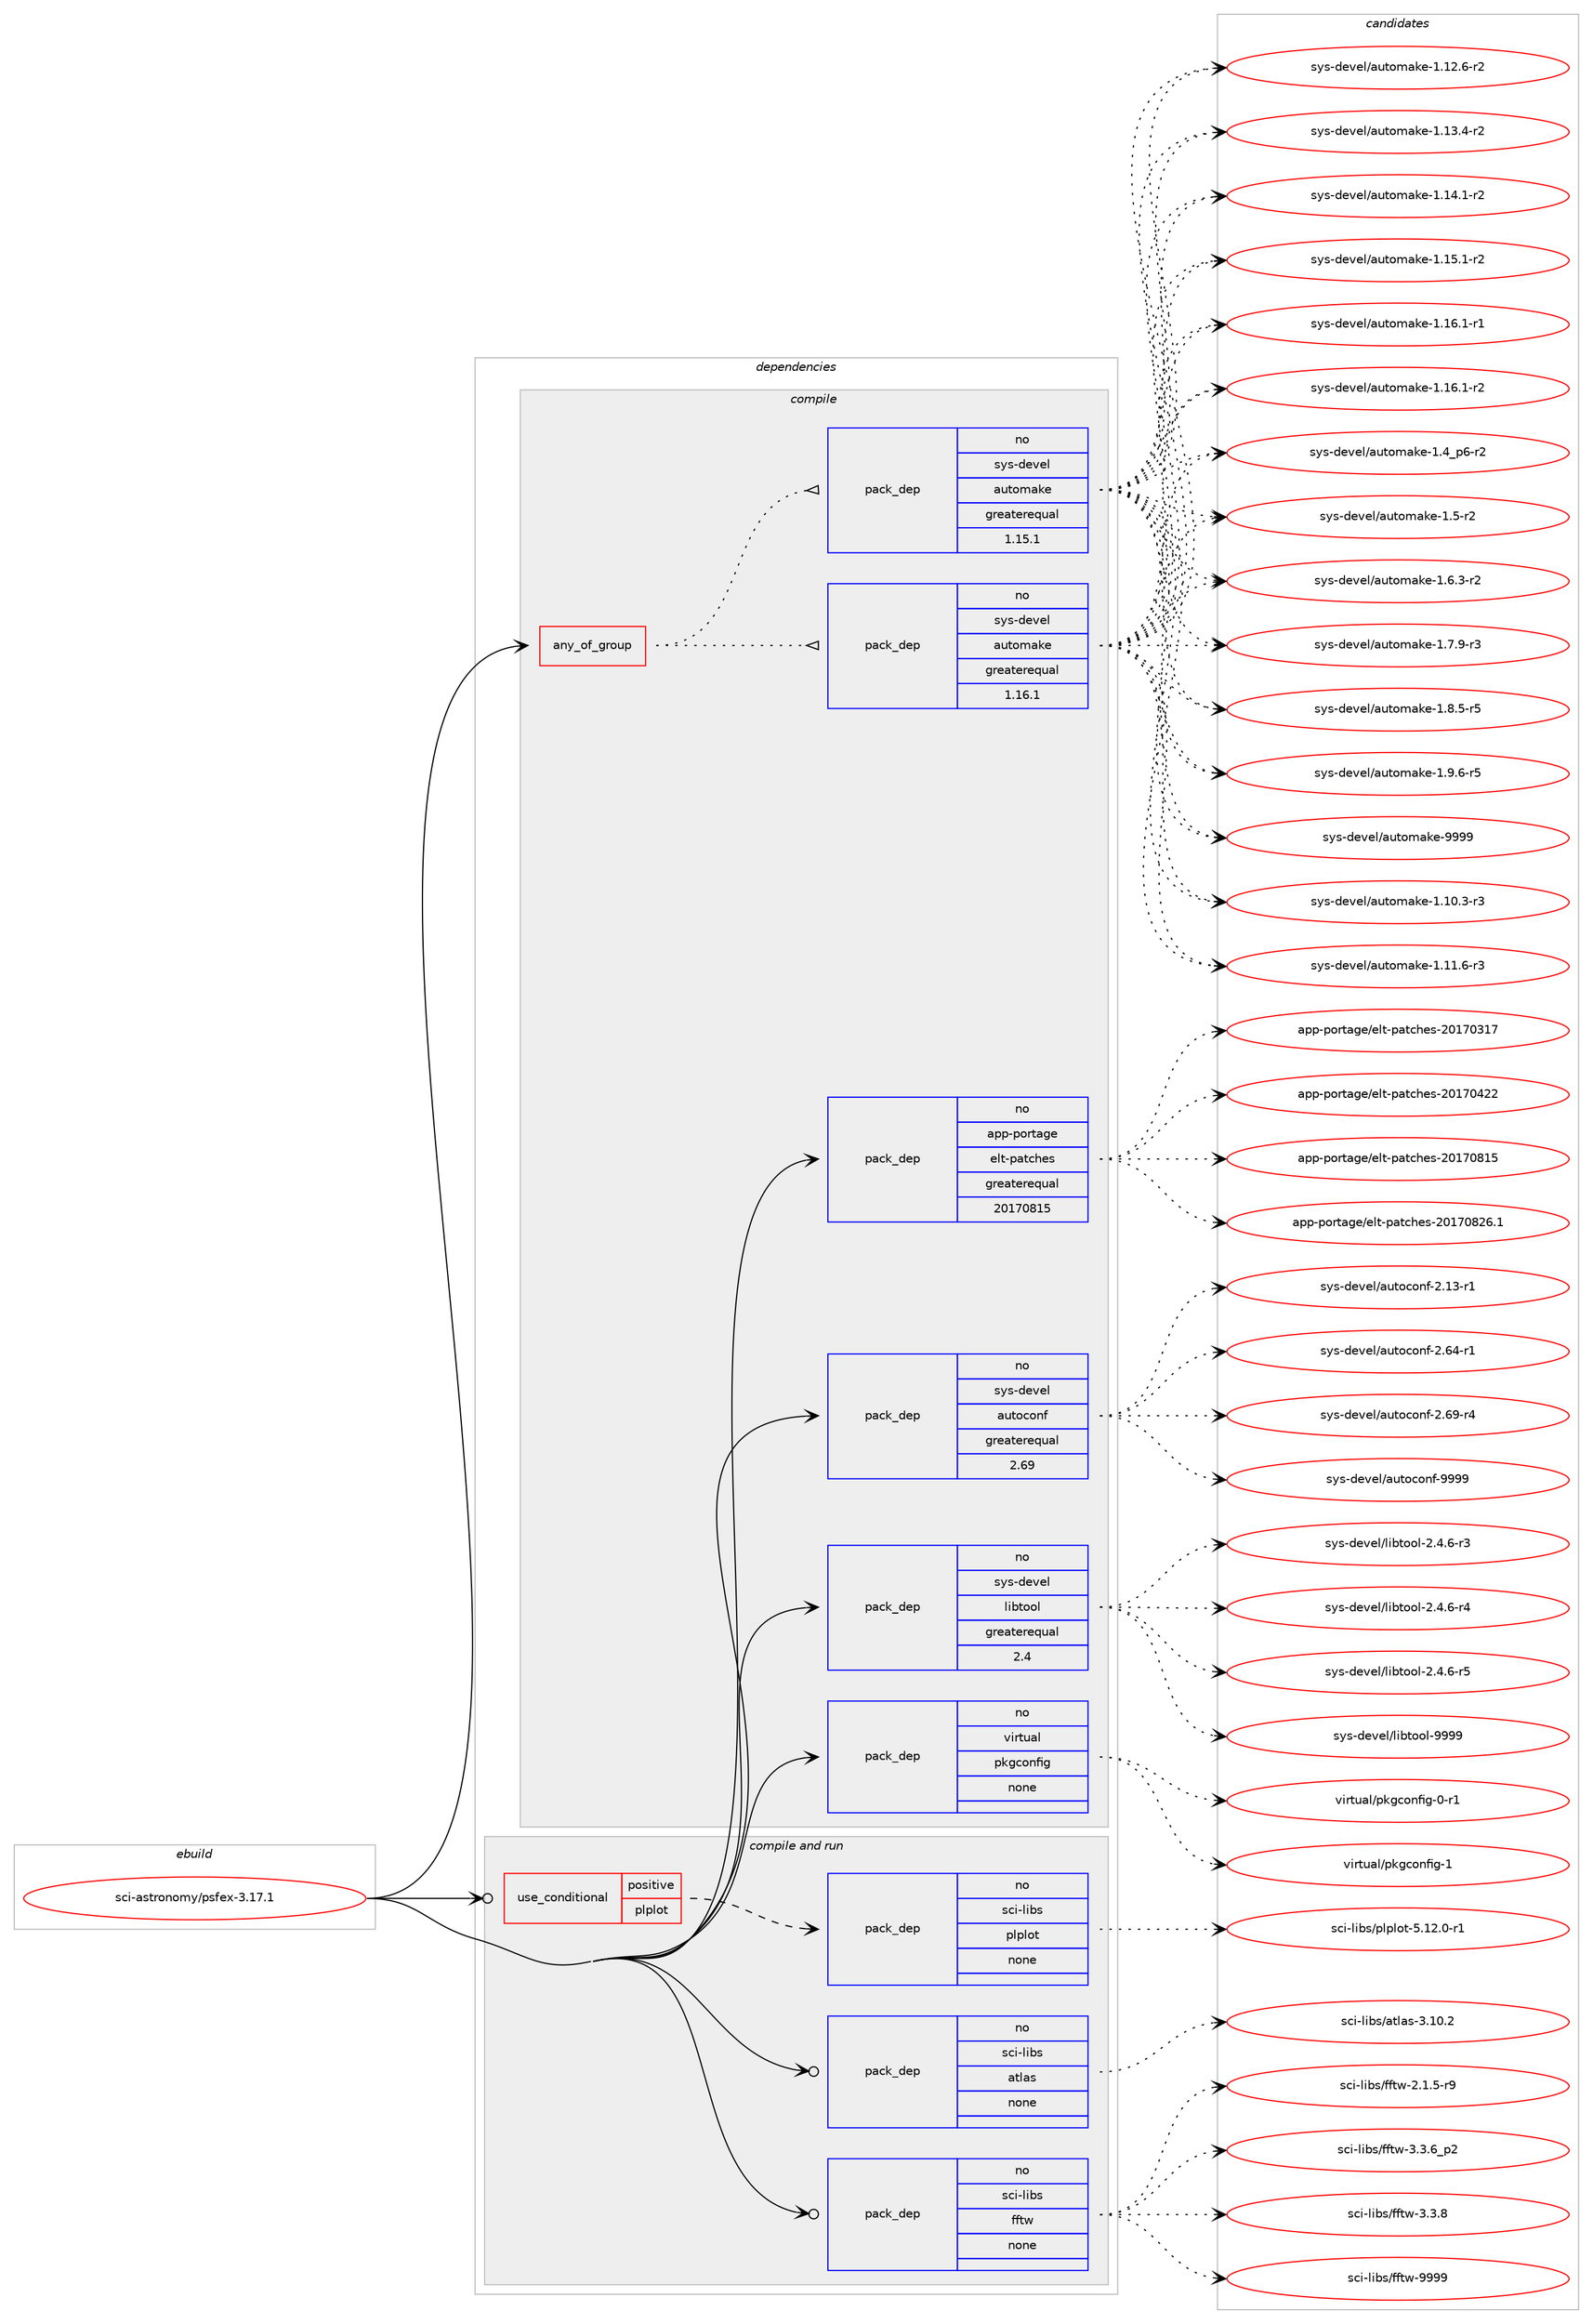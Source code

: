 digraph prolog {

# *************
# Graph options
# *************

newrank=true;
concentrate=true;
compound=true;
graph [rankdir=LR,fontname=Helvetica,fontsize=10,ranksep=1.5];#, ranksep=2.5, nodesep=0.2];
edge  [arrowhead=vee];
node  [fontname=Helvetica,fontsize=10];

# **********
# The ebuild
# **********

subgraph cluster_leftcol {
color=gray;
rank=same;
label=<<i>ebuild</i>>;
id [label="sci-astronomy/psfex-3.17.1", color=red, width=4, href="../sci-astronomy/psfex-3.17.1.svg"];
}

# ****************
# The dependencies
# ****************

subgraph cluster_midcol {
color=gray;
label=<<i>dependencies</i>>;
subgraph cluster_compile {
fillcolor="#eeeeee";
style=filled;
label=<<i>compile</i>>;
subgraph any14447 {
dependency849356 [label=<<TABLE BORDER="0" CELLBORDER="1" CELLSPACING="0" CELLPADDING="4"><TR><TD CELLPADDING="10">any_of_group</TD></TR></TABLE>>, shape=none, color=red];subgraph pack627825 {
dependency849357 [label=<<TABLE BORDER="0" CELLBORDER="1" CELLSPACING="0" CELLPADDING="4" WIDTH="220"><TR><TD ROWSPAN="6" CELLPADDING="30">pack_dep</TD></TR><TR><TD WIDTH="110">no</TD></TR><TR><TD>sys-devel</TD></TR><TR><TD>automake</TD></TR><TR><TD>greaterequal</TD></TR><TR><TD>1.16.1</TD></TR></TABLE>>, shape=none, color=blue];
}
dependency849356:e -> dependency849357:w [weight=20,style="dotted",arrowhead="oinv"];
subgraph pack627826 {
dependency849358 [label=<<TABLE BORDER="0" CELLBORDER="1" CELLSPACING="0" CELLPADDING="4" WIDTH="220"><TR><TD ROWSPAN="6" CELLPADDING="30">pack_dep</TD></TR><TR><TD WIDTH="110">no</TD></TR><TR><TD>sys-devel</TD></TR><TR><TD>automake</TD></TR><TR><TD>greaterequal</TD></TR><TR><TD>1.15.1</TD></TR></TABLE>>, shape=none, color=blue];
}
dependency849356:e -> dependency849358:w [weight=20,style="dotted",arrowhead="oinv"];
}
id:e -> dependency849356:w [weight=20,style="solid",arrowhead="vee"];
subgraph pack627827 {
dependency849359 [label=<<TABLE BORDER="0" CELLBORDER="1" CELLSPACING="0" CELLPADDING="4" WIDTH="220"><TR><TD ROWSPAN="6" CELLPADDING="30">pack_dep</TD></TR><TR><TD WIDTH="110">no</TD></TR><TR><TD>app-portage</TD></TR><TR><TD>elt-patches</TD></TR><TR><TD>greaterequal</TD></TR><TR><TD>20170815</TD></TR></TABLE>>, shape=none, color=blue];
}
id:e -> dependency849359:w [weight=20,style="solid",arrowhead="vee"];
subgraph pack627828 {
dependency849360 [label=<<TABLE BORDER="0" CELLBORDER="1" CELLSPACING="0" CELLPADDING="4" WIDTH="220"><TR><TD ROWSPAN="6" CELLPADDING="30">pack_dep</TD></TR><TR><TD WIDTH="110">no</TD></TR><TR><TD>sys-devel</TD></TR><TR><TD>autoconf</TD></TR><TR><TD>greaterequal</TD></TR><TR><TD>2.69</TD></TR></TABLE>>, shape=none, color=blue];
}
id:e -> dependency849360:w [weight=20,style="solid",arrowhead="vee"];
subgraph pack627829 {
dependency849361 [label=<<TABLE BORDER="0" CELLBORDER="1" CELLSPACING="0" CELLPADDING="4" WIDTH="220"><TR><TD ROWSPAN="6" CELLPADDING="30">pack_dep</TD></TR><TR><TD WIDTH="110">no</TD></TR><TR><TD>sys-devel</TD></TR><TR><TD>libtool</TD></TR><TR><TD>greaterequal</TD></TR><TR><TD>2.4</TD></TR></TABLE>>, shape=none, color=blue];
}
id:e -> dependency849361:w [weight=20,style="solid",arrowhead="vee"];
subgraph pack627830 {
dependency849362 [label=<<TABLE BORDER="0" CELLBORDER="1" CELLSPACING="0" CELLPADDING="4" WIDTH="220"><TR><TD ROWSPAN="6" CELLPADDING="30">pack_dep</TD></TR><TR><TD WIDTH="110">no</TD></TR><TR><TD>virtual</TD></TR><TR><TD>pkgconfig</TD></TR><TR><TD>none</TD></TR><TR><TD></TD></TR></TABLE>>, shape=none, color=blue];
}
id:e -> dependency849362:w [weight=20,style="solid",arrowhead="vee"];
}
subgraph cluster_compileandrun {
fillcolor="#eeeeee";
style=filled;
label=<<i>compile and run</i>>;
subgraph cond206581 {
dependency849363 [label=<<TABLE BORDER="0" CELLBORDER="1" CELLSPACING="0" CELLPADDING="4"><TR><TD ROWSPAN="3" CELLPADDING="10">use_conditional</TD></TR><TR><TD>positive</TD></TR><TR><TD>plplot</TD></TR></TABLE>>, shape=none, color=red];
subgraph pack627831 {
dependency849364 [label=<<TABLE BORDER="0" CELLBORDER="1" CELLSPACING="0" CELLPADDING="4" WIDTH="220"><TR><TD ROWSPAN="6" CELLPADDING="30">pack_dep</TD></TR><TR><TD WIDTH="110">no</TD></TR><TR><TD>sci-libs</TD></TR><TR><TD>plplot</TD></TR><TR><TD>none</TD></TR><TR><TD></TD></TR></TABLE>>, shape=none, color=blue];
}
dependency849363:e -> dependency849364:w [weight=20,style="dashed",arrowhead="vee"];
}
id:e -> dependency849363:w [weight=20,style="solid",arrowhead="odotvee"];
subgraph pack627832 {
dependency849365 [label=<<TABLE BORDER="0" CELLBORDER="1" CELLSPACING="0" CELLPADDING="4" WIDTH="220"><TR><TD ROWSPAN="6" CELLPADDING="30">pack_dep</TD></TR><TR><TD WIDTH="110">no</TD></TR><TR><TD>sci-libs</TD></TR><TR><TD>atlas</TD></TR><TR><TD>none</TD></TR><TR><TD></TD></TR></TABLE>>, shape=none, color=blue];
}
id:e -> dependency849365:w [weight=20,style="solid",arrowhead="odotvee"];
subgraph pack627833 {
dependency849366 [label=<<TABLE BORDER="0" CELLBORDER="1" CELLSPACING="0" CELLPADDING="4" WIDTH="220"><TR><TD ROWSPAN="6" CELLPADDING="30">pack_dep</TD></TR><TR><TD WIDTH="110">no</TD></TR><TR><TD>sci-libs</TD></TR><TR><TD>fftw</TD></TR><TR><TD>none</TD></TR><TR><TD></TD></TR></TABLE>>, shape=none, color=blue];
}
id:e -> dependency849366:w [weight=20,style="solid",arrowhead="odotvee"];
}
subgraph cluster_run {
fillcolor="#eeeeee";
style=filled;
label=<<i>run</i>>;
}
}

# **************
# The candidates
# **************

subgraph cluster_choices {
rank=same;
color=gray;
label=<<i>candidates</i>>;

subgraph choice627825 {
color=black;
nodesep=1;
choice11512111545100101118101108479711711611110997107101454946494846514511451 [label="sys-devel/automake-1.10.3-r3", color=red, width=4,href="../sys-devel/automake-1.10.3-r3.svg"];
choice11512111545100101118101108479711711611110997107101454946494946544511451 [label="sys-devel/automake-1.11.6-r3", color=red, width=4,href="../sys-devel/automake-1.11.6-r3.svg"];
choice11512111545100101118101108479711711611110997107101454946495046544511450 [label="sys-devel/automake-1.12.6-r2", color=red, width=4,href="../sys-devel/automake-1.12.6-r2.svg"];
choice11512111545100101118101108479711711611110997107101454946495146524511450 [label="sys-devel/automake-1.13.4-r2", color=red, width=4,href="../sys-devel/automake-1.13.4-r2.svg"];
choice11512111545100101118101108479711711611110997107101454946495246494511450 [label="sys-devel/automake-1.14.1-r2", color=red, width=4,href="../sys-devel/automake-1.14.1-r2.svg"];
choice11512111545100101118101108479711711611110997107101454946495346494511450 [label="sys-devel/automake-1.15.1-r2", color=red, width=4,href="../sys-devel/automake-1.15.1-r2.svg"];
choice11512111545100101118101108479711711611110997107101454946495446494511449 [label="sys-devel/automake-1.16.1-r1", color=red, width=4,href="../sys-devel/automake-1.16.1-r1.svg"];
choice11512111545100101118101108479711711611110997107101454946495446494511450 [label="sys-devel/automake-1.16.1-r2", color=red, width=4,href="../sys-devel/automake-1.16.1-r2.svg"];
choice115121115451001011181011084797117116111109971071014549465295112544511450 [label="sys-devel/automake-1.4_p6-r2", color=red, width=4,href="../sys-devel/automake-1.4_p6-r2.svg"];
choice11512111545100101118101108479711711611110997107101454946534511450 [label="sys-devel/automake-1.5-r2", color=red, width=4,href="../sys-devel/automake-1.5-r2.svg"];
choice115121115451001011181011084797117116111109971071014549465446514511450 [label="sys-devel/automake-1.6.3-r2", color=red, width=4,href="../sys-devel/automake-1.6.3-r2.svg"];
choice115121115451001011181011084797117116111109971071014549465546574511451 [label="sys-devel/automake-1.7.9-r3", color=red, width=4,href="../sys-devel/automake-1.7.9-r3.svg"];
choice115121115451001011181011084797117116111109971071014549465646534511453 [label="sys-devel/automake-1.8.5-r5", color=red, width=4,href="../sys-devel/automake-1.8.5-r5.svg"];
choice115121115451001011181011084797117116111109971071014549465746544511453 [label="sys-devel/automake-1.9.6-r5", color=red, width=4,href="../sys-devel/automake-1.9.6-r5.svg"];
choice115121115451001011181011084797117116111109971071014557575757 [label="sys-devel/automake-9999", color=red, width=4,href="../sys-devel/automake-9999.svg"];
dependency849357:e -> choice11512111545100101118101108479711711611110997107101454946494846514511451:w [style=dotted,weight="100"];
dependency849357:e -> choice11512111545100101118101108479711711611110997107101454946494946544511451:w [style=dotted,weight="100"];
dependency849357:e -> choice11512111545100101118101108479711711611110997107101454946495046544511450:w [style=dotted,weight="100"];
dependency849357:e -> choice11512111545100101118101108479711711611110997107101454946495146524511450:w [style=dotted,weight="100"];
dependency849357:e -> choice11512111545100101118101108479711711611110997107101454946495246494511450:w [style=dotted,weight="100"];
dependency849357:e -> choice11512111545100101118101108479711711611110997107101454946495346494511450:w [style=dotted,weight="100"];
dependency849357:e -> choice11512111545100101118101108479711711611110997107101454946495446494511449:w [style=dotted,weight="100"];
dependency849357:e -> choice11512111545100101118101108479711711611110997107101454946495446494511450:w [style=dotted,weight="100"];
dependency849357:e -> choice115121115451001011181011084797117116111109971071014549465295112544511450:w [style=dotted,weight="100"];
dependency849357:e -> choice11512111545100101118101108479711711611110997107101454946534511450:w [style=dotted,weight="100"];
dependency849357:e -> choice115121115451001011181011084797117116111109971071014549465446514511450:w [style=dotted,weight="100"];
dependency849357:e -> choice115121115451001011181011084797117116111109971071014549465546574511451:w [style=dotted,weight="100"];
dependency849357:e -> choice115121115451001011181011084797117116111109971071014549465646534511453:w [style=dotted,weight="100"];
dependency849357:e -> choice115121115451001011181011084797117116111109971071014549465746544511453:w [style=dotted,weight="100"];
dependency849357:e -> choice115121115451001011181011084797117116111109971071014557575757:w [style=dotted,weight="100"];
}
subgraph choice627826 {
color=black;
nodesep=1;
choice11512111545100101118101108479711711611110997107101454946494846514511451 [label="sys-devel/automake-1.10.3-r3", color=red, width=4,href="../sys-devel/automake-1.10.3-r3.svg"];
choice11512111545100101118101108479711711611110997107101454946494946544511451 [label="sys-devel/automake-1.11.6-r3", color=red, width=4,href="../sys-devel/automake-1.11.6-r3.svg"];
choice11512111545100101118101108479711711611110997107101454946495046544511450 [label="sys-devel/automake-1.12.6-r2", color=red, width=4,href="../sys-devel/automake-1.12.6-r2.svg"];
choice11512111545100101118101108479711711611110997107101454946495146524511450 [label="sys-devel/automake-1.13.4-r2", color=red, width=4,href="../sys-devel/automake-1.13.4-r2.svg"];
choice11512111545100101118101108479711711611110997107101454946495246494511450 [label="sys-devel/automake-1.14.1-r2", color=red, width=4,href="../sys-devel/automake-1.14.1-r2.svg"];
choice11512111545100101118101108479711711611110997107101454946495346494511450 [label="sys-devel/automake-1.15.1-r2", color=red, width=4,href="../sys-devel/automake-1.15.1-r2.svg"];
choice11512111545100101118101108479711711611110997107101454946495446494511449 [label="sys-devel/automake-1.16.1-r1", color=red, width=4,href="../sys-devel/automake-1.16.1-r1.svg"];
choice11512111545100101118101108479711711611110997107101454946495446494511450 [label="sys-devel/automake-1.16.1-r2", color=red, width=4,href="../sys-devel/automake-1.16.1-r2.svg"];
choice115121115451001011181011084797117116111109971071014549465295112544511450 [label="sys-devel/automake-1.4_p6-r2", color=red, width=4,href="../sys-devel/automake-1.4_p6-r2.svg"];
choice11512111545100101118101108479711711611110997107101454946534511450 [label="sys-devel/automake-1.5-r2", color=red, width=4,href="../sys-devel/automake-1.5-r2.svg"];
choice115121115451001011181011084797117116111109971071014549465446514511450 [label="sys-devel/automake-1.6.3-r2", color=red, width=4,href="../sys-devel/automake-1.6.3-r2.svg"];
choice115121115451001011181011084797117116111109971071014549465546574511451 [label="sys-devel/automake-1.7.9-r3", color=red, width=4,href="../sys-devel/automake-1.7.9-r3.svg"];
choice115121115451001011181011084797117116111109971071014549465646534511453 [label="sys-devel/automake-1.8.5-r5", color=red, width=4,href="../sys-devel/automake-1.8.5-r5.svg"];
choice115121115451001011181011084797117116111109971071014549465746544511453 [label="sys-devel/automake-1.9.6-r5", color=red, width=4,href="../sys-devel/automake-1.9.6-r5.svg"];
choice115121115451001011181011084797117116111109971071014557575757 [label="sys-devel/automake-9999", color=red, width=4,href="../sys-devel/automake-9999.svg"];
dependency849358:e -> choice11512111545100101118101108479711711611110997107101454946494846514511451:w [style=dotted,weight="100"];
dependency849358:e -> choice11512111545100101118101108479711711611110997107101454946494946544511451:w [style=dotted,weight="100"];
dependency849358:e -> choice11512111545100101118101108479711711611110997107101454946495046544511450:w [style=dotted,weight="100"];
dependency849358:e -> choice11512111545100101118101108479711711611110997107101454946495146524511450:w [style=dotted,weight="100"];
dependency849358:e -> choice11512111545100101118101108479711711611110997107101454946495246494511450:w [style=dotted,weight="100"];
dependency849358:e -> choice11512111545100101118101108479711711611110997107101454946495346494511450:w [style=dotted,weight="100"];
dependency849358:e -> choice11512111545100101118101108479711711611110997107101454946495446494511449:w [style=dotted,weight="100"];
dependency849358:e -> choice11512111545100101118101108479711711611110997107101454946495446494511450:w [style=dotted,weight="100"];
dependency849358:e -> choice115121115451001011181011084797117116111109971071014549465295112544511450:w [style=dotted,weight="100"];
dependency849358:e -> choice11512111545100101118101108479711711611110997107101454946534511450:w [style=dotted,weight="100"];
dependency849358:e -> choice115121115451001011181011084797117116111109971071014549465446514511450:w [style=dotted,weight="100"];
dependency849358:e -> choice115121115451001011181011084797117116111109971071014549465546574511451:w [style=dotted,weight="100"];
dependency849358:e -> choice115121115451001011181011084797117116111109971071014549465646534511453:w [style=dotted,weight="100"];
dependency849358:e -> choice115121115451001011181011084797117116111109971071014549465746544511453:w [style=dotted,weight="100"];
dependency849358:e -> choice115121115451001011181011084797117116111109971071014557575757:w [style=dotted,weight="100"];
}
subgraph choice627827 {
color=black;
nodesep=1;
choice97112112451121111141169710310147101108116451129711699104101115455048495548514955 [label="app-portage/elt-patches-20170317", color=red, width=4,href="../app-portage/elt-patches-20170317.svg"];
choice97112112451121111141169710310147101108116451129711699104101115455048495548525050 [label="app-portage/elt-patches-20170422", color=red, width=4,href="../app-portage/elt-patches-20170422.svg"];
choice97112112451121111141169710310147101108116451129711699104101115455048495548564953 [label="app-portage/elt-patches-20170815", color=red, width=4,href="../app-portage/elt-patches-20170815.svg"];
choice971121124511211111411697103101471011081164511297116991041011154550484955485650544649 [label="app-portage/elt-patches-20170826.1", color=red, width=4,href="../app-portage/elt-patches-20170826.1.svg"];
dependency849359:e -> choice97112112451121111141169710310147101108116451129711699104101115455048495548514955:w [style=dotted,weight="100"];
dependency849359:e -> choice97112112451121111141169710310147101108116451129711699104101115455048495548525050:w [style=dotted,weight="100"];
dependency849359:e -> choice97112112451121111141169710310147101108116451129711699104101115455048495548564953:w [style=dotted,weight="100"];
dependency849359:e -> choice971121124511211111411697103101471011081164511297116991041011154550484955485650544649:w [style=dotted,weight="100"];
}
subgraph choice627828 {
color=black;
nodesep=1;
choice1151211154510010111810110847971171161119911111010245504649514511449 [label="sys-devel/autoconf-2.13-r1", color=red, width=4,href="../sys-devel/autoconf-2.13-r1.svg"];
choice1151211154510010111810110847971171161119911111010245504654524511449 [label="sys-devel/autoconf-2.64-r1", color=red, width=4,href="../sys-devel/autoconf-2.64-r1.svg"];
choice1151211154510010111810110847971171161119911111010245504654574511452 [label="sys-devel/autoconf-2.69-r4", color=red, width=4,href="../sys-devel/autoconf-2.69-r4.svg"];
choice115121115451001011181011084797117116111991111101024557575757 [label="sys-devel/autoconf-9999", color=red, width=4,href="../sys-devel/autoconf-9999.svg"];
dependency849360:e -> choice1151211154510010111810110847971171161119911111010245504649514511449:w [style=dotted,weight="100"];
dependency849360:e -> choice1151211154510010111810110847971171161119911111010245504654524511449:w [style=dotted,weight="100"];
dependency849360:e -> choice1151211154510010111810110847971171161119911111010245504654574511452:w [style=dotted,weight="100"];
dependency849360:e -> choice115121115451001011181011084797117116111991111101024557575757:w [style=dotted,weight="100"];
}
subgraph choice627829 {
color=black;
nodesep=1;
choice1151211154510010111810110847108105981161111111084550465246544511451 [label="sys-devel/libtool-2.4.6-r3", color=red, width=4,href="../sys-devel/libtool-2.4.6-r3.svg"];
choice1151211154510010111810110847108105981161111111084550465246544511452 [label="sys-devel/libtool-2.4.6-r4", color=red, width=4,href="../sys-devel/libtool-2.4.6-r4.svg"];
choice1151211154510010111810110847108105981161111111084550465246544511453 [label="sys-devel/libtool-2.4.6-r5", color=red, width=4,href="../sys-devel/libtool-2.4.6-r5.svg"];
choice1151211154510010111810110847108105981161111111084557575757 [label="sys-devel/libtool-9999", color=red, width=4,href="../sys-devel/libtool-9999.svg"];
dependency849361:e -> choice1151211154510010111810110847108105981161111111084550465246544511451:w [style=dotted,weight="100"];
dependency849361:e -> choice1151211154510010111810110847108105981161111111084550465246544511452:w [style=dotted,weight="100"];
dependency849361:e -> choice1151211154510010111810110847108105981161111111084550465246544511453:w [style=dotted,weight="100"];
dependency849361:e -> choice1151211154510010111810110847108105981161111111084557575757:w [style=dotted,weight="100"];
}
subgraph choice627830 {
color=black;
nodesep=1;
choice11810511411611797108471121071039911111010210510345484511449 [label="virtual/pkgconfig-0-r1", color=red, width=4,href="../virtual/pkgconfig-0-r1.svg"];
choice1181051141161179710847112107103991111101021051034549 [label="virtual/pkgconfig-1", color=red, width=4,href="../virtual/pkgconfig-1.svg"];
dependency849362:e -> choice11810511411611797108471121071039911111010210510345484511449:w [style=dotted,weight="100"];
dependency849362:e -> choice1181051141161179710847112107103991111101021051034549:w [style=dotted,weight="100"];
}
subgraph choice627831 {
color=black;
nodesep=1;
choice11599105451081059811547112108112108111116455346495046484511449 [label="sci-libs/plplot-5.12.0-r1", color=red, width=4,href="../sci-libs/plplot-5.12.0-r1.svg"];
dependency849364:e -> choice11599105451081059811547112108112108111116455346495046484511449:w [style=dotted,weight="100"];
}
subgraph choice627832 {
color=black;
nodesep=1;
choice11599105451081059811547971161089711545514649484650 [label="sci-libs/atlas-3.10.2", color=red, width=4,href="../sci-libs/atlas-3.10.2.svg"];
dependency849365:e -> choice11599105451081059811547971161089711545514649484650:w [style=dotted,weight="100"];
}
subgraph choice627833 {
color=black;
nodesep=1;
choice115991054510810598115471021021161194550464946534511457 [label="sci-libs/fftw-2.1.5-r9", color=red, width=4,href="../sci-libs/fftw-2.1.5-r9.svg"];
choice115991054510810598115471021021161194551465146549511250 [label="sci-libs/fftw-3.3.6_p2", color=red, width=4,href="../sci-libs/fftw-3.3.6_p2.svg"];
choice11599105451081059811547102102116119455146514656 [label="sci-libs/fftw-3.3.8", color=red, width=4,href="../sci-libs/fftw-3.3.8.svg"];
choice115991054510810598115471021021161194557575757 [label="sci-libs/fftw-9999", color=red, width=4,href="../sci-libs/fftw-9999.svg"];
dependency849366:e -> choice115991054510810598115471021021161194550464946534511457:w [style=dotted,weight="100"];
dependency849366:e -> choice115991054510810598115471021021161194551465146549511250:w [style=dotted,weight="100"];
dependency849366:e -> choice11599105451081059811547102102116119455146514656:w [style=dotted,weight="100"];
dependency849366:e -> choice115991054510810598115471021021161194557575757:w [style=dotted,weight="100"];
}
}

}
